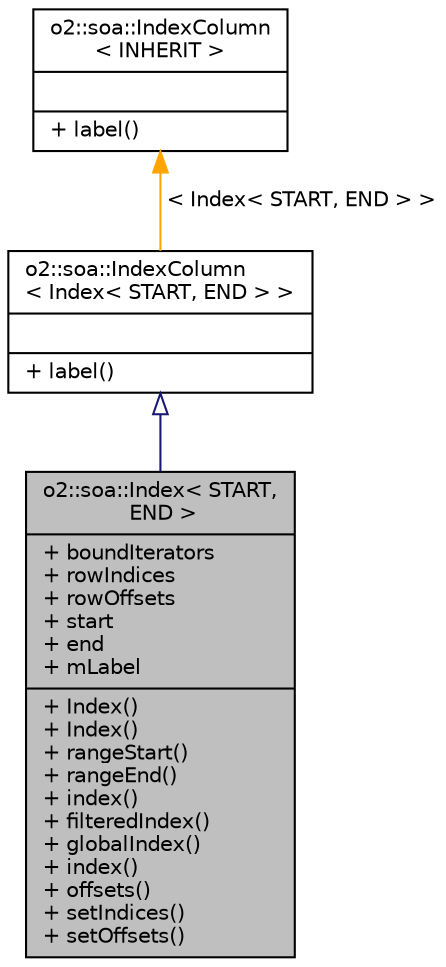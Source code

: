 digraph "o2::soa::Index&lt; START, END &gt;"
{
 // INTERACTIVE_SVG=YES
  bgcolor="transparent";
  edge [fontname="Helvetica",fontsize="10",labelfontname="Helvetica",labelfontsize="10"];
  node [fontname="Helvetica",fontsize="10",shape=record];
  Node0 [label="{o2::soa::Index\< START,\l END \>\n|+ boundIterators\l+ rowIndices\l+ rowOffsets\l+ start\l+ end\l+ mLabel\l|+ Index()\l+ Index()\l+ rangeStart()\l+ rangeEnd()\l+ index()\l+ filteredIndex()\l+ globalIndex()\l+ index()\l+ offsets()\l+ setIndices()\l+ setOffsets()\l}",height=0.2,width=0.4,color="black", fillcolor="grey75", style="filled", fontcolor="black"];
  Node1 -> Node0 [dir="back",color="midnightblue",fontsize="10",style="solid",arrowtail="onormal",fontname="Helvetica"];
  Node1 [label="{o2::soa::IndexColumn\l\< Index\< START, END \> \>\n||+ label()\l}",height=0.2,width=0.4,color="black",URL="$da/daf/structo2_1_1soa_1_1IndexColumn.html"];
  Node2 -> Node1 [dir="back",color="orange",fontsize="10",style="solid",label=" \< Index\< START, END \> \>" ,fontname="Helvetica"];
  Node2 [label="{o2::soa::IndexColumn\l\< INHERIT \>\n||+ label()\l}",height=0.2,width=0.4,color="black",URL="$da/daf/structo2_1_1soa_1_1IndexColumn.html"];
}
